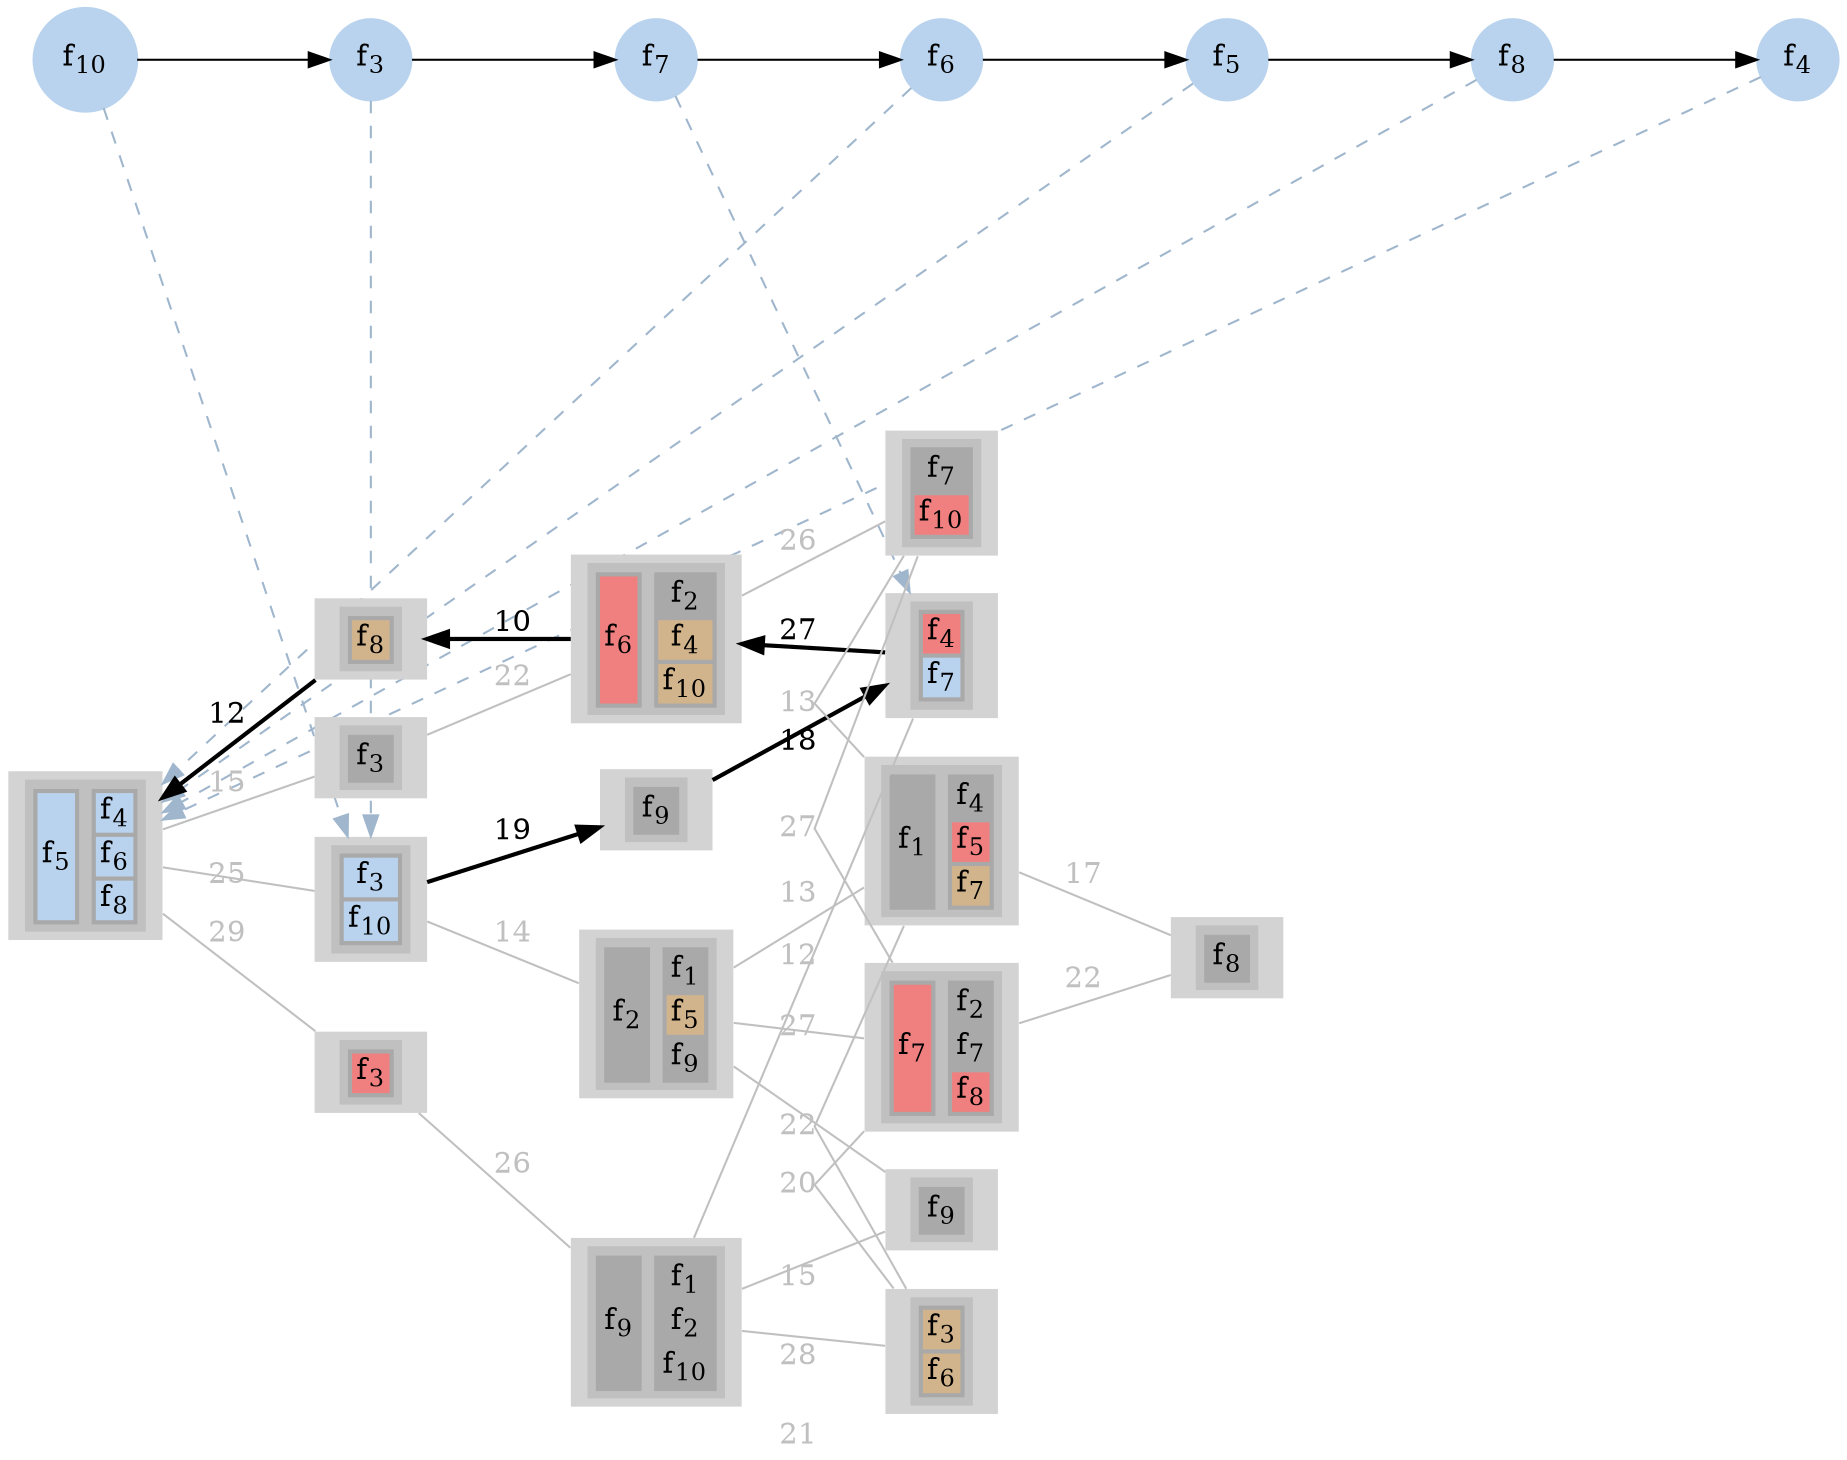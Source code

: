 digraph G
{
ranksep = "equally"
rankdir = LR
subgraph sfc
{
node [shape=circle]
{rank = same; f10; };
{rank = same; f3; };
{rank = same; f7; };
{rank = same; f6; };
{rank = same; f5; };
{rank = same; f8; };
{rank = same; f4; };
f10[style=filled label=<f<SUB>10</SUB>> color="slategray2"]
f3[style=filled label=<f<SUB>3</SUB>> color="slategray2"]
f7[style=filled label=<f<SUB>7</SUB>> color="slategray2"]
f6[style=filled label=<f<SUB>6</SUB>> color="slategray2"]
f5[style=filled label=<f<SUB>5</SUB>> color="slategray2"]
f8[style=filled label=<f<SUB>8</SUB>> color="slategray2"]
f4[style=filled label=<f<SUB>4</SUB>> color="slategray2"]
f10 -> f3
f3 -> f7
f7 -> f6
f6 -> f5
f5 -> f8
f8 -> f4
}
subgraph network
{
node [shape=none]
{rank = same; 1; };
{rank = same; 2; 3; 8; 15; };
{rank = same; 4; 6; 7; 9; };
{rank = same; 5; 11; 10; 14; 12; 13; };
{rank = same; 16; };
8[style=filled
label=<
<TABLE BORDER="0" BGCOLOR="gray">
<TR>
<TD>
<TABLE BORDER="0" BGCOLOR="darkgray">
<TR><TD PORT="f8" BGCOLOR="slategray2">f<SUB>3</SUB></TD></TR>
<TR><TD PORT="f38" BGCOLOR="slategray2">f<SUB>10</SUB></TD></TR>
</TABLE>
</TD>
</TR>
</TABLE>>]

8[style=filled
label=<
<TABLE BORDER="0" BGCOLOR="gray">
<TR>
<TD>
<TABLE BORDER="0" BGCOLOR="darkgray">
<TR><TD PORT="f8" BGCOLOR="slategray2">f<SUB>3</SUB></TD></TR>
<TR><TD PORT="f38" BGCOLOR="slategray2">f<SUB>10</SUB></TD></TR>
</TABLE>
</TD>
</TR>
</TABLE>>]

5[style=filled
label=<
<TABLE BORDER="0" BGCOLOR="gray">
<TR>
<TD>
<TABLE BORDER="0" BGCOLOR="darkgray">
<TR><TD PORT="f14" BGCOLOR="lightcoral">f<SUB>4</SUB></TD></TR>
<TR><TD PORT="f24" BGCOLOR="slategray2">f<SUB>7</SUB></TD></TR>
</TABLE>
</TD>
</TR>
</TABLE>>]

5[style=filled
label=<
<TABLE BORDER="0" BGCOLOR="gray">
<TR>
<TD>
<TABLE BORDER="0" BGCOLOR="darkgray">
<TR><TD PORT="f14" BGCOLOR="lightcoral">f<SUB>4</SUB></TD></TR>
<TR><TD PORT="f24" BGCOLOR="slategray2">f<SUB>7</SUB></TD></TR>
</TABLE>
</TD>
</TR>
</TABLE>>]

1[style=filled
label=<
<TABLE BORDER="0" BGCOLOR="gray">
<TR>
<TD>
<TABLE BORDER="0" BGCOLOR="darkgray">
<TR><TD PORT="f17" BGCOLOR="slategray2">f<SUB>5</SUB></TD></TR>
</TABLE>
</TD>
<TD>
<TABLE BORDER="0" BGCOLOR="darkgray">
<TR><TD PORT="f15" BGCOLOR="slategray2">f<SUB>4</SUB></TD></TR>
<TR><TD PORT="f21" BGCOLOR="slategray2">f<SUB>6</SUB></TD></TR>
<TR><TD PORT="f27" BGCOLOR="slategray2">f<SUB>8</SUB></TD></TR>
</TABLE>
</TD>
</TR>
</TABLE>>]

1[style=filled
label=<
<TABLE BORDER="0" BGCOLOR="gray">
<TR>
<TD>
<TABLE BORDER="0" BGCOLOR="darkgray">
<TR><TD PORT="f17" BGCOLOR="slategray2">f<SUB>5</SUB></TD></TR>
</TABLE>
</TD>
<TD>
<TABLE BORDER="0" BGCOLOR="darkgray">
<TR><TD PORT="f15" BGCOLOR="slategray2">f<SUB>4</SUB></TD></TR>
<TR><TD PORT="f21" BGCOLOR="slategray2">f<SUB>6</SUB></TD></TR>
<TR><TD PORT="f27" BGCOLOR="slategray2">f<SUB>8</SUB></TD></TR>
</TABLE>
</TD>
</TR>
</TABLE>>]

1[style=filled
label=<
<TABLE BORDER="0" BGCOLOR="gray">
<TR>
<TD>
<TABLE BORDER="0" BGCOLOR="darkgray">
<TR><TD PORT="f17" BGCOLOR="slategray2">f<SUB>5</SUB></TD></TR>
</TABLE>
</TD>
<TD>
<TABLE BORDER="0" BGCOLOR="darkgray">
<TR><TD PORT="f15" BGCOLOR="slategray2">f<SUB>4</SUB></TD></TR>
<TR><TD PORT="f21" BGCOLOR="slategray2">f<SUB>6</SUB></TD></TR>
<TR><TD PORT="f27" BGCOLOR="slategray2">f<SUB>8</SUB></TD></TR>
</TABLE>
</TD>
</TR>
</TABLE>>]

1[style=filled
label=<
<TABLE BORDER="0" BGCOLOR="gray">
<TR>
<TD>
<TABLE BORDER="0" BGCOLOR="darkgray">
<TR><TD PORT="f17" BGCOLOR="slategray2">f<SUB>5</SUB></TD></TR>
</TABLE>
</TD>
<TD>
<TABLE BORDER="0" BGCOLOR="darkgray">
<TR><TD PORT="f15" BGCOLOR="slategray2">f<SUB>4</SUB></TD></TR>
<TR><TD PORT="f21" BGCOLOR="slategray2">f<SUB>6</SUB></TD></TR>
<TR><TD PORT="f27" BGCOLOR="slategray2">f<SUB>8</SUB></TD></TR>
</TABLE>
</TD>
</TR>
</TABLE>>]

2[style=filled
label=<
<TABLE BORDER="0" BGCOLOR="gray">
<TR>
<TD>
<TABLE BORDER="0" BGCOLOR="darkgray">
<TR><TD PORT="f28" BGCOLOR="tan">f<SUB>8</SUB></TD></TR>
</TABLE>
</TD>
</TR>
</TABLE>>]

3[style=filled
label=<
<TABLE BORDER="0" BGCOLOR="gray">
<TR>
<TD>
<TABLE BORDER="0" BGCOLOR="darkgray">
<TR><TD PORT="f10" BGCOLOR="lightcoral">f<SUB>3</SUB></TD></TR>
</TABLE>
</TD>
</TR>
</TABLE>>]

15[style=filled
label=<
<TABLE BORDER="0" BGCOLOR="gray">
<TR>
<TD>
<TABLE BORDER="0" BGCOLOR="darkgray">
<TR><TD PORT="f11" BGCOLOR="darkgray">f<SUB>3</SUB></TD></TR>
</TABLE>
</TD>
</TR>
</TABLE>>]

4[style=filled
label=<
<TABLE BORDER="0" BGCOLOR="gray">
<TR>
<TD>
<TABLE BORDER="0" BGCOLOR="darkgray">
<TR><TD PORT="f19" BGCOLOR="lightcoral">f<SUB>6</SUB></TD></TR>
</TABLE>
</TD>
<TD>
<TABLE BORDER="0" BGCOLOR="darkgray">
<TR><TD PORT="f4" BGCOLOR="darkgray">f<SUB>2</SUB></TD></TR>
<TR><TD PORT="f13" BGCOLOR="tan">f<SUB>4</SUB></TD></TR>
<TR><TD PORT="f37" BGCOLOR="tan">f<SUB>10</SUB></TD></TR>
</TABLE>
</TD>
</TR>
</TABLE>>]

6[style=filled
label=<
<TABLE BORDER="0" BGCOLOR="gray">
<TR>
<TD>
<TABLE BORDER="0" BGCOLOR="darkgray">
<TR><TD PORT="f32" BGCOLOR="darkgray">f<SUB>9</SUB></TD></TR>
</TABLE>
</TD>
<TD>
<TABLE BORDER="0" BGCOLOR="darkgray">
<TR><TD PORT="f2" BGCOLOR="darkgray">f<SUB>1</SUB></TD></TR>
<TR><TD PORT="f6" BGCOLOR="darkgray">f<SUB>2</SUB></TD></TR>
<TR><TD PORT="f36" BGCOLOR="darkgray">f<SUB>10</SUB></TD></TR>
</TABLE>
</TD>
</TR>
</TABLE>>]

11[style=filled
label=<
<TABLE BORDER="0" BGCOLOR="gray">
<TR>
<TD>
<TABLE BORDER="0" BGCOLOR="darkgray">
<TR><TD PORT="f25" BGCOLOR="darkgray">f<SUB>7</SUB></TD></TR>
<TR><TD PORT="f35" BGCOLOR="lightcoral">f<SUB>10</SUB></TD></TR>
</TABLE>
</TD>
</TR>
</TABLE>>]

7[style=filled
label=<
<TABLE BORDER="0" BGCOLOR="gray">
<TR>
<TD>
<TABLE BORDER="0" BGCOLOR="darkgray">
<TR><TD PORT="f31" BGCOLOR="darkgray">f<SUB>9</SUB></TD></TR>
</TABLE>
</TD>
</TR>
</TABLE>>]

10[style=filled
label=<
<TABLE BORDER="0" BGCOLOR="gray">
<TR>
<TD>
<TABLE BORDER="0" BGCOLOR="darkgray">
<TR><TD PORT="f34" BGCOLOR="darkgray">f<SUB>9</SUB></TD></TR>
</TABLE>
</TD>
</TR>
</TABLE>>]

14[style=filled
label=<
<TABLE BORDER="0" BGCOLOR="gray">
<TR>
<TD>
<TABLE BORDER="0" BGCOLOR="darkgray">
<TR><TD PORT="f9" BGCOLOR="tan">f<SUB>3</SUB></TD></TR>
<TR><TD PORT="f20" BGCOLOR="tan">f<SUB>6</SUB></TD></TR>
</TABLE>
</TD>
</TR>
</TABLE>>]

9[style=filled
label=<
<TABLE BORDER="0" BGCOLOR="gray">
<TR>
<TD>
<TABLE BORDER="0" BGCOLOR="darkgray">
<TR><TD PORT="f5" BGCOLOR="darkgray">f<SUB>2</SUB></TD></TR>
</TABLE>
</TD>
<TD>
<TABLE BORDER="0" BGCOLOR="darkgray">
<TR><TD PORT="f3" BGCOLOR="darkgray">f<SUB>1</SUB></TD></TR>
<TR><TD PORT="f18" BGCOLOR="tan">f<SUB>5</SUB></TD></TR>
<TR><TD PORT="f33" BGCOLOR="darkgray">f<SUB>9</SUB></TD></TR>
</TABLE>
</TD>
</TR>
</TABLE>>]

12[style=filled
label=<
<TABLE BORDER="0" BGCOLOR="gray">
<TR>
<TD>
<TABLE BORDER="0" BGCOLOR="darkgray">
<TR><TD PORT="f1" BGCOLOR="darkgray">f<SUB>1</SUB></TD></TR>
</TABLE>
</TD>
<TD>
<TABLE BORDER="0" BGCOLOR="darkgray">
<TR><TD PORT="f12" BGCOLOR="darkgray">f<SUB>4</SUB></TD></TR>
<TR><TD PORT="f16" BGCOLOR="lightcoral">f<SUB>5</SUB></TD></TR>
<TR><TD PORT="f23" BGCOLOR="tan">f<SUB>7</SUB></TD></TR>
</TABLE>
</TD>
</TR>
</TABLE>>]

13[style=filled
label=<
<TABLE BORDER="0" BGCOLOR="gray">
<TR>
<TD>
<TABLE BORDER="0" BGCOLOR="darkgray">
<TR><TD PORT="f22" BGCOLOR="lightcoral">f<SUB>7</SUB></TD></TR>
</TABLE>
</TD>
<TD>
<TABLE BORDER="0" BGCOLOR="darkgray">
<TR><TD PORT="f7" BGCOLOR="darkgray">f<SUB>2</SUB></TD></TR>
<TR><TD PORT="f26" BGCOLOR="darkgray">f<SUB>7</SUB></TD></TR>
<TR><TD PORT="f29" BGCOLOR="lightcoral">f<SUB>8</SUB></TD></TR>
</TABLE>
</TD>
</TR>
</TABLE>>]

16[style=filled
label=<
<TABLE BORDER="0" BGCOLOR="gray">
<TR>
<TD>
<TABLE BORDER="0" BGCOLOR="darkgray">
<TR><TD PORT="f30" BGCOLOR="darkgray">f<SUB>8</SUB></TD></TR>
</TABLE>
</TD>
</TR>
</TABLE>>]

8 -> 7[label="19" color="black" penwidth=2]
7 -> 5[label="18" color="black" penwidth=2]
5 -> 4[label="27" color="black" penwidth=2]
4 -> 2[label="10" color="black" penwidth=2]
2 -> 1[label="12" color="black" penwidth=2]
1 -> 3[label="29" color="gray" fontcolor="gray" dir = none]
1 -> 8[label="25" color="gray" fontcolor="gray" dir = none]
1 -> 15[label="15" color="gray" fontcolor="gray" dir = none]
3 -> 6[label="26" color="gray" fontcolor="gray" dir = none]
4 -> 11[label="26" color="gray" fontcolor="gray" dir = none]
4 -> 15[label="22" color="gray" fontcolor="gray" dir = none]
5 -> 6[label="12" color="gray" fontcolor="gray" dir = none]
6 -> 10[label="28" color="gray" fontcolor="gray" dir = none]
6 -> 14[label="21" color="gray" fontcolor="gray" dir = none]
8 -> 9[label="14" color="gray" fontcolor="gray" dir = none]
9 -> 10[label="15" color="gray" fontcolor="gray" dir = none]
9 -> 12[label="13" color="gray" fontcolor="gray" dir = none]
9 -> 13[label="27" color="gray" fontcolor="gray" dir = none]
11 -> 12[label="13" color="gray" fontcolor="gray" dir = none]
11 -> 13[label="27" color="gray" fontcolor="gray" dir = none]
12 -> 14[label="22" color="gray" fontcolor="gray" dir = none]
12 -> 16[label="17" color="gray" fontcolor="gray" dir = none]
13 -> 14[label="20" color="gray" fontcolor="gray" dir = none]
13 -> 16[label="22" color="gray" fontcolor="gray" dir = none]
}
splines=false
f10 -> 8[color="slategray3" style=dashed constraint=false]
f3 -> 8[color="slategray3" style=dashed constraint=false]
f7 -> 5[color="slategray3" style=dashed constraint=false]
f6 -> 1[color="slategray3" style=dashed constraint=false]
f5 -> 1[color="slategray3" style=dashed constraint=false]
f8 -> 1[color="slategray3" style=dashed constraint=false]
f4 -> 1[color="slategray3" style=dashed constraint=false]
}
